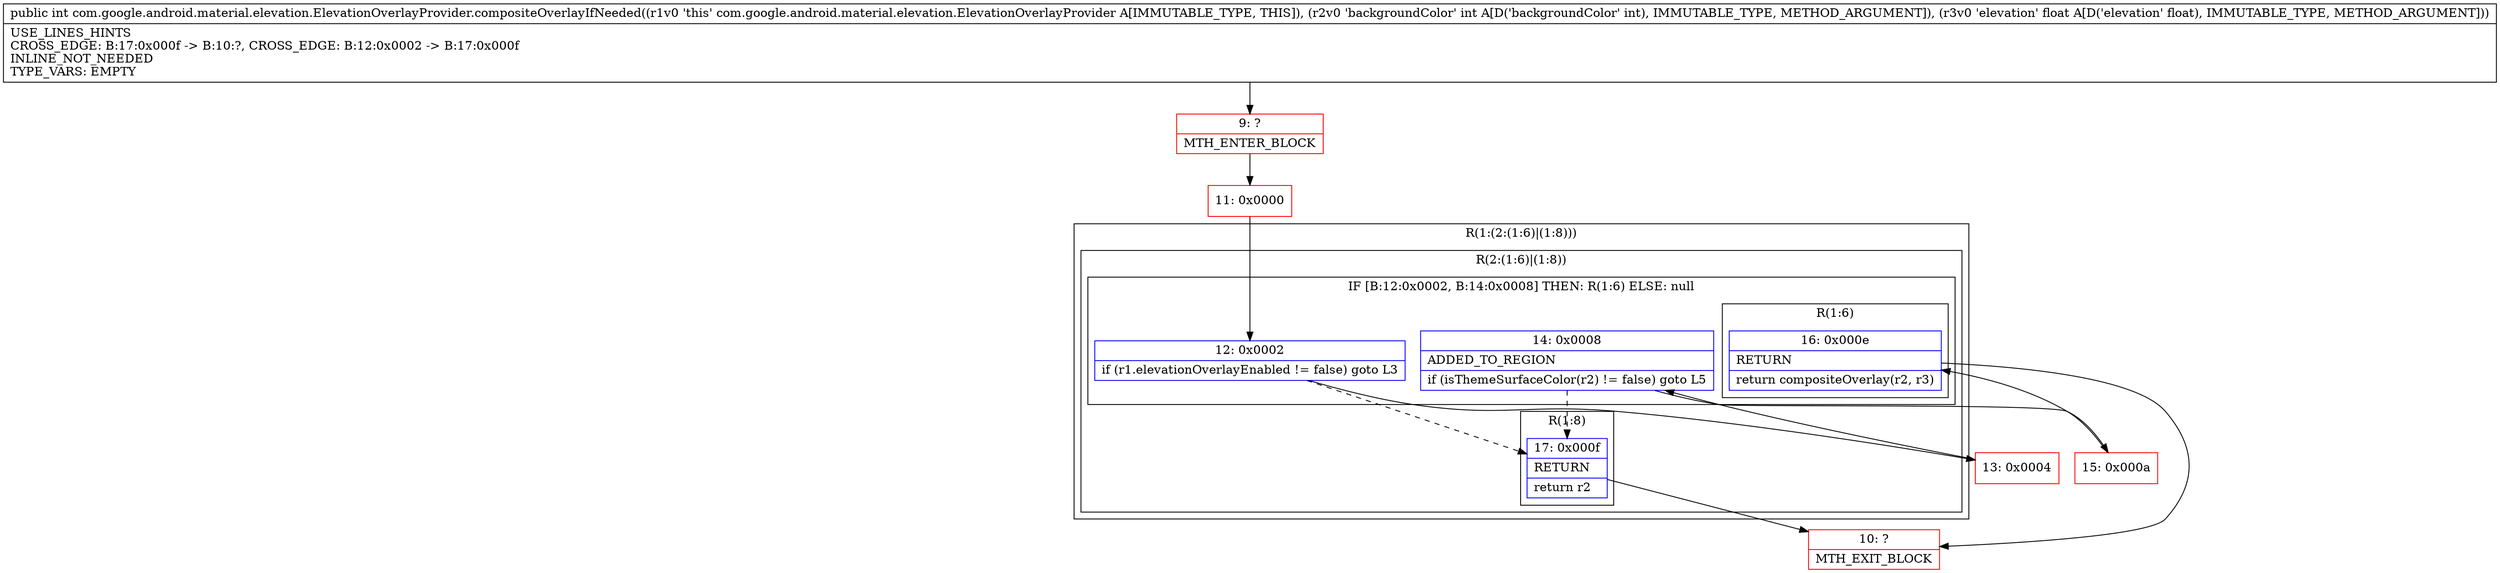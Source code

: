 digraph "CFG forcom.google.android.material.elevation.ElevationOverlayProvider.compositeOverlayIfNeeded(IF)I" {
subgraph cluster_Region_652690596 {
label = "R(1:(2:(1:6)|(1:8)))";
node [shape=record,color=blue];
subgraph cluster_Region_675767679 {
label = "R(2:(1:6)|(1:8))";
node [shape=record,color=blue];
subgraph cluster_IfRegion_701737569 {
label = "IF [B:12:0x0002, B:14:0x0008] THEN: R(1:6) ELSE: null";
node [shape=record,color=blue];
Node_12 [shape=record,label="{12\:\ 0x0002|if (r1.elevationOverlayEnabled != false) goto L3\l}"];
Node_14 [shape=record,label="{14\:\ 0x0008|ADDED_TO_REGION\l|if (isThemeSurfaceColor(r2) != false) goto L5\l}"];
subgraph cluster_Region_475013122 {
label = "R(1:6)";
node [shape=record,color=blue];
Node_16 [shape=record,label="{16\:\ 0x000e|RETURN\l|return compositeOverlay(r2, r3)\l}"];
}
}
subgraph cluster_Region_9344328 {
label = "R(1:8)";
node [shape=record,color=blue];
Node_17 [shape=record,label="{17\:\ 0x000f|RETURN\l|return r2\l}"];
}
}
}
Node_9 [shape=record,color=red,label="{9\:\ ?|MTH_ENTER_BLOCK\l}"];
Node_11 [shape=record,color=red,label="{11\:\ 0x0000}"];
Node_13 [shape=record,color=red,label="{13\:\ 0x0004}"];
Node_15 [shape=record,color=red,label="{15\:\ 0x000a}"];
Node_10 [shape=record,color=red,label="{10\:\ ?|MTH_EXIT_BLOCK\l}"];
MethodNode[shape=record,label="{public int com.google.android.material.elevation.ElevationOverlayProvider.compositeOverlayIfNeeded((r1v0 'this' com.google.android.material.elevation.ElevationOverlayProvider A[IMMUTABLE_TYPE, THIS]), (r2v0 'backgroundColor' int A[D('backgroundColor' int), IMMUTABLE_TYPE, METHOD_ARGUMENT]), (r3v0 'elevation' float A[D('elevation' float), IMMUTABLE_TYPE, METHOD_ARGUMENT]))  | USE_LINES_HINTS\lCROSS_EDGE: B:17:0x000f \-\> B:10:?, CROSS_EDGE: B:12:0x0002 \-\> B:17:0x000f\lINLINE_NOT_NEEDED\lTYPE_VARS: EMPTY\l}"];
MethodNode -> Node_9;Node_12 -> Node_13;
Node_12 -> Node_17[style=dashed];
Node_14 -> Node_15;
Node_14 -> Node_17[style=dashed];
Node_16 -> Node_10;
Node_17 -> Node_10;
Node_9 -> Node_11;
Node_11 -> Node_12;
Node_13 -> Node_14;
Node_15 -> Node_16;
}

